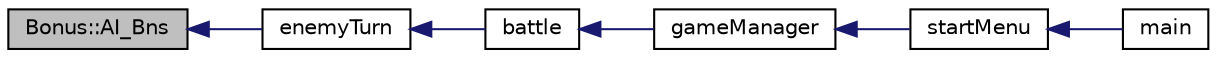 digraph "Bonus::AI_Bns"
{
  edge [fontname="Helvetica",fontsize="10",labelfontname="Helvetica",labelfontsize="10"];
  node [fontname="Helvetica",fontsize="10",shape=record];
  rankdir="LR";
  Node1 [label="Bonus::AI_Bns",height=0.2,width=0.4,color="black", fillcolor="grey75", style="filled", fontcolor="black"];
  Node1 -> Node2 [dir="back",color="midnightblue",fontsize="10",style="solid",fontname="Helvetica"];
  Node2 [label="enemyTurn",height=0.2,width=0.4,color="black", fillcolor="white", style="filled",URL="$main_8cpp.html#a6c34c0f60b1ebdcf3f8835bc5e6ca22c"];
  Node2 -> Node3 [dir="back",color="midnightblue",fontsize="10",style="solid",fontname="Helvetica"];
  Node3 [label="battle",height=0.2,width=0.4,color="black", fillcolor="white", style="filled",URL="$main_8cpp.html#a9f1fc8afafd91b62e36d45f690623ec3"];
  Node3 -> Node4 [dir="back",color="midnightblue",fontsize="10",style="solid",fontname="Helvetica"];
  Node4 [label="gameManager",height=0.2,width=0.4,color="black", fillcolor="white", style="filled",URL="$main_8cpp.html#a1fa62b46e875fff4cb5f5ea66f93a671"];
  Node4 -> Node5 [dir="back",color="midnightblue",fontsize="10",style="solid",fontname="Helvetica"];
  Node5 [label="startMenu",height=0.2,width=0.4,color="black", fillcolor="white", style="filled",URL="$main_8cpp.html#adb4b7104b34632fd046d9a534eced233"];
  Node5 -> Node6 [dir="back",color="midnightblue",fontsize="10",style="solid",fontname="Helvetica"];
  Node6 [label="main",height=0.2,width=0.4,color="black", fillcolor="white", style="filled",URL="$main_8cpp.html#ae66f6b31b5ad750f1fe042a706a4e3d4"];
}

